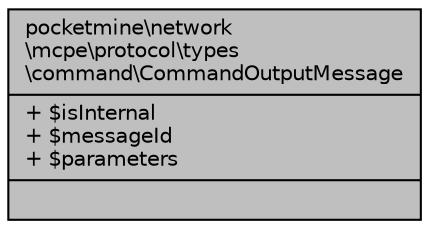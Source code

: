 digraph "pocketmine\network\mcpe\protocol\types\command\CommandOutputMessage"
{
 // INTERACTIVE_SVG=YES
 // LATEX_PDF_SIZE
  edge [fontname="Helvetica",fontsize="10",labelfontname="Helvetica",labelfontsize="10"];
  node [fontname="Helvetica",fontsize="10",shape=record];
  Node1 [label="{pocketmine\\network\l\\mcpe\\protocol\\types\l\\command\\CommandOutputMessage\n|+ $isInternal\l+ $messageId\l+ $parameters\l|}",height=0.2,width=0.4,color="black", fillcolor="grey75", style="filled", fontcolor="black",tooltip=" "];
}
